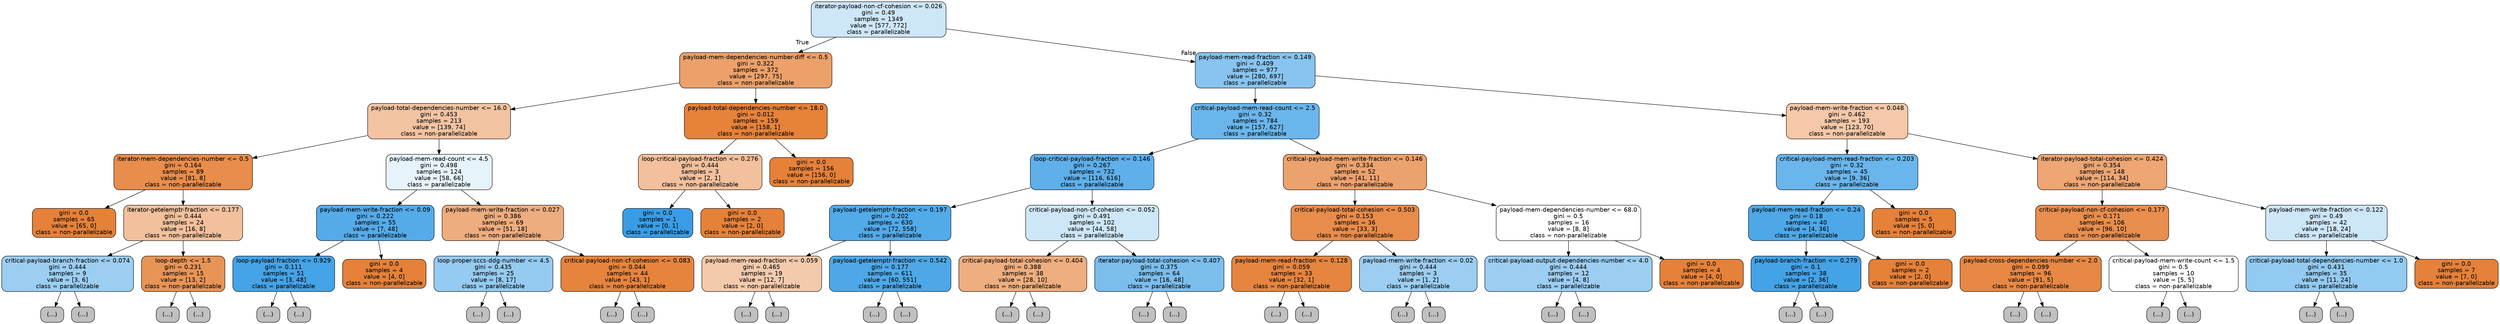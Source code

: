 digraph Tree {
node [shape=box, style="filled, rounded", color="black", fontname=helvetica] ;
edge [fontname=helvetica] ;
0 [label="iterator-payload-non-cf-cohesion <= 0.026\ngini = 0.49\nsamples = 1349\nvalue = [577, 772]\nclass = parallelizable", fillcolor="#399de540"] ;
1 [label="payload-mem-dependencies-number-diff <= 0.5\ngini = 0.322\nsamples = 372\nvalue = [297, 75]\nclass = non-parallelizable", fillcolor="#e58139bf"] ;
0 -> 1 [labeldistance=2.5, labelangle=45, headlabel="True"] ;
2 [label="payload-total-dependencies-number <= 16.0\ngini = 0.453\nsamples = 213\nvalue = [139, 74]\nclass = non-parallelizable", fillcolor="#e5813977"] ;
1 -> 2 ;
3 [label="iterator-mem-dependencies-number <= 0.5\ngini = 0.164\nsamples = 89\nvalue = [81, 8]\nclass = non-parallelizable", fillcolor="#e58139e6"] ;
2 -> 3 ;
4 [label="gini = 0.0\nsamples = 65\nvalue = [65, 0]\nclass = non-parallelizable", fillcolor="#e58139ff"] ;
3 -> 4 ;
5 [label="iterator-getelemptr-fraction <= 0.177\ngini = 0.444\nsamples = 24\nvalue = [16, 8]\nclass = non-parallelizable", fillcolor="#e581397f"] ;
3 -> 5 ;
6 [label="critical-payload-branch-fraction <= 0.074\ngini = 0.444\nsamples = 9\nvalue = [3, 6]\nclass = parallelizable", fillcolor="#399de57f"] ;
5 -> 6 ;
7 [label="(...)", fillcolor="#C0C0C0"] ;
6 -> 7 ;
8 [label="(...)", fillcolor="#C0C0C0"] ;
6 -> 8 ;
11 [label="loop-depth <= 1.5\ngini = 0.231\nsamples = 15\nvalue = [13, 2]\nclass = non-parallelizable", fillcolor="#e58139d8"] ;
5 -> 11 ;
12 [label="(...)", fillcolor="#C0C0C0"] ;
11 -> 12 ;
13 [label="(...)", fillcolor="#C0C0C0"] ;
11 -> 13 ;
16 [label="payload-mem-read-count <= 4.5\ngini = 0.498\nsamples = 124\nvalue = [58, 66]\nclass = parallelizable", fillcolor="#399de51f"] ;
2 -> 16 ;
17 [label="payload-mem-write-fraction <= 0.09\ngini = 0.222\nsamples = 55\nvalue = [7, 48]\nclass = parallelizable", fillcolor="#399de5da"] ;
16 -> 17 ;
18 [label="loop-payload-fraction <= 0.929\ngini = 0.111\nsamples = 51\nvalue = [3, 48]\nclass = parallelizable", fillcolor="#399de5ef"] ;
17 -> 18 ;
19 [label="(...)", fillcolor="#C0C0C0"] ;
18 -> 19 ;
24 [label="(...)", fillcolor="#C0C0C0"] ;
18 -> 24 ;
25 [label="gini = 0.0\nsamples = 4\nvalue = [4, 0]\nclass = non-parallelizable", fillcolor="#e58139ff"] ;
17 -> 25 ;
26 [label="payload-mem-write-fraction <= 0.027\ngini = 0.386\nsamples = 69\nvalue = [51, 18]\nclass = non-parallelizable", fillcolor="#e58139a5"] ;
16 -> 26 ;
27 [label="loop-proper-sccs-ddg-number <= 4.5\ngini = 0.435\nsamples = 25\nvalue = [8, 17]\nclass = parallelizable", fillcolor="#399de587"] ;
26 -> 27 ;
28 [label="(...)", fillcolor="#C0C0C0"] ;
27 -> 28 ;
29 [label="(...)", fillcolor="#C0C0C0"] ;
27 -> 29 ;
32 [label="critical-payload-non-cf-cohesion <= 0.083\ngini = 0.044\nsamples = 44\nvalue = [43, 1]\nclass = non-parallelizable", fillcolor="#e58139f9"] ;
26 -> 32 ;
33 [label="(...)", fillcolor="#C0C0C0"] ;
32 -> 33 ;
34 [label="(...)", fillcolor="#C0C0C0"] ;
32 -> 34 ;
35 [label="payload-total-dependencies-number <= 18.0\ngini = 0.012\nsamples = 159\nvalue = [158, 1]\nclass = non-parallelizable", fillcolor="#e58139fd"] ;
1 -> 35 ;
36 [label="loop-critical-payload-fraction <= 0.276\ngini = 0.444\nsamples = 3\nvalue = [2, 1]\nclass = non-parallelizable", fillcolor="#e581397f"] ;
35 -> 36 ;
37 [label="gini = 0.0\nsamples = 1\nvalue = [0, 1]\nclass = parallelizable", fillcolor="#399de5ff"] ;
36 -> 37 ;
38 [label="gini = 0.0\nsamples = 2\nvalue = [2, 0]\nclass = non-parallelizable", fillcolor="#e58139ff"] ;
36 -> 38 ;
39 [label="gini = 0.0\nsamples = 156\nvalue = [156, 0]\nclass = non-parallelizable", fillcolor="#e58139ff"] ;
35 -> 39 ;
40 [label="payload-mem-read-fraction <= 0.149\ngini = 0.409\nsamples = 977\nvalue = [280, 697]\nclass = parallelizable", fillcolor="#399de599"] ;
0 -> 40 [labeldistance=2.5, labelangle=-45, headlabel="False"] ;
41 [label="critical-payload-mem-read-count <= 2.5\ngini = 0.32\nsamples = 784\nvalue = [157, 627]\nclass = parallelizable", fillcolor="#399de5bf"] ;
40 -> 41 ;
42 [label="loop-critical-payload-fraction <= 0.146\ngini = 0.267\nsamples = 732\nvalue = [116, 616]\nclass = parallelizable", fillcolor="#399de5cf"] ;
41 -> 42 ;
43 [label="payload-getelemptr-fraction <= 0.197\ngini = 0.202\nsamples = 630\nvalue = [72, 558]\nclass = parallelizable", fillcolor="#399de5de"] ;
42 -> 43 ;
44 [label="payload-mem-read-fraction <= 0.059\ngini = 0.465\nsamples = 19\nvalue = [12, 7]\nclass = non-parallelizable", fillcolor="#e581396a"] ;
43 -> 44 ;
45 [label="(...)", fillcolor="#C0C0C0"] ;
44 -> 45 ;
46 [label="(...)", fillcolor="#C0C0C0"] ;
44 -> 46 ;
49 [label="payload-getelemptr-fraction <= 0.542\ngini = 0.177\nsamples = 611\nvalue = [60, 551]\nclass = parallelizable", fillcolor="#399de5e3"] ;
43 -> 49 ;
50 [label="(...)", fillcolor="#C0C0C0"] ;
49 -> 50 ;
139 [label="(...)", fillcolor="#C0C0C0"] ;
49 -> 139 ;
140 [label="critical-payload-non-cf-cohesion <= 0.052\ngini = 0.491\nsamples = 102\nvalue = [44, 58]\nclass = parallelizable", fillcolor="#399de53e"] ;
42 -> 140 ;
141 [label="critical-payload-total-cohesion <= 0.404\ngini = 0.388\nsamples = 38\nvalue = [28, 10]\nclass = non-parallelizable", fillcolor="#e58139a4"] ;
140 -> 141 ;
142 [label="(...)", fillcolor="#C0C0C0"] ;
141 -> 142 ;
145 [label="(...)", fillcolor="#C0C0C0"] ;
141 -> 145 ;
150 [label="iterator-payload-total-cohesion <= 0.407\ngini = 0.375\nsamples = 64\nvalue = [16, 48]\nclass = parallelizable", fillcolor="#399de5aa"] ;
140 -> 150 ;
151 [label="(...)", fillcolor="#C0C0C0"] ;
150 -> 151 ;
164 [label="(...)", fillcolor="#C0C0C0"] ;
150 -> 164 ;
171 [label="critical-payload-mem-write-fraction <= 0.146\ngini = 0.334\nsamples = 52\nvalue = [41, 11]\nclass = non-parallelizable", fillcolor="#e58139bb"] ;
41 -> 171 ;
172 [label="critical-payload-total-cohesion <= 0.503\ngini = 0.153\nsamples = 36\nvalue = [33, 3]\nclass = non-parallelizable", fillcolor="#e58139e8"] ;
171 -> 172 ;
173 [label="payload-mem-read-fraction <= 0.128\ngini = 0.059\nsamples = 33\nvalue = [32, 1]\nclass = non-parallelizable", fillcolor="#e58139f7"] ;
172 -> 173 ;
174 [label="(...)", fillcolor="#C0C0C0"] ;
173 -> 174 ;
175 [label="(...)", fillcolor="#C0C0C0"] ;
173 -> 175 ;
178 [label="payload-mem-write-fraction <= 0.02\ngini = 0.444\nsamples = 3\nvalue = [1, 2]\nclass = parallelizable", fillcolor="#399de57f"] ;
172 -> 178 ;
179 [label="(...)", fillcolor="#C0C0C0"] ;
178 -> 179 ;
180 [label="(...)", fillcolor="#C0C0C0"] ;
178 -> 180 ;
181 [label="payload-mem-dependencies-number <= 68.0\ngini = 0.5\nsamples = 16\nvalue = [8, 8]\nclass = non-parallelizable", fillcolor="#e5813900"] ;
171 -> 181 ;
182 [label="critical-payload-output-dependencies-number <= 4.0\ngini = 0.444\nsamples = 12\nvalue = [4, 8]\nclass = parallelizable", fillcolor="#399de57f"] ;
181 -> 182 ;
183 [label="(...)", fillcolor="#C0C0C0"] ;
182 -> 183 ;
186 [label="(...)", fillcolor="#C0C0C0"] ;
182 -> 186 ;
187 [label="gini = 0.0\nsamples = 4\nvalue = [4, 0]\nclass = non-parallelizable", fillcolor="#e58139ff"] ;
181 -> 187 ;
188 [label="payload-mem-write-fraction <= 0.048\ngini = 0.462\nsamples = 193\nvalue = [123, 70]\nclass = non-parallelizable", fillcolor="#e581396e"] ;
40 -> 188 ;
189 [label="critical-payload-mem-read-fraction <= 0.203\ngini = 0.32\nsamples = 45\nvalue = [9, 36]\nclass = parallelizable", fillcolor="#399de5bf"] ;
188 -> 189 ;
190 [label="payload-mem-read-fraction <= 0.24\ngini = 0.18\nsamples = 40\nvalue = [4, 36]\nclass = parallelizable", fillcolor="#399de5e3"] ;
189 -> 190 ;
191 [label="payload-branch-fraction <= 0.279\ngini = 0.1\nsamples = 38\nvalue = [2, 36]\nclass = parallelizable", fillcolor="#399de5f1"] ;
190 -> 191 ;
192 [label="(...)", fillcolor="#C0C0C0"] ;
191 -> 192 ;
197 [label="(...)", fillcolor="#C0C0C0"] ;
191 -> 197 ;
200 [label="gini = 0.0\nsamples = 2\nvalue = [2, 0]\nclass = non-parallelizable", fillcolor="#e58139ff"] ;
190 -> 200 ;
201 [label="gini = 0.0\nsamples = 5\nvalue = [5, 0]\nclass = non-parallelizable", fillcolor="#e58139ff"] ;
189 -> 201 ;
202 [label="iterator-payload-total-cohesion <= 0.424\ngini = 0.354\nsamples = 148\nvalue = [114, 34]\nclass = non-parallelizable", fillcolor="#e58139b3"] ;
188 -> 202 ;
203 [label="critical-payload-non-cf-cohesion <= 0.177\ngini = 0.171\nsamples = 106\nvalue = [96, 10]\nclass = non-parallelizable", fillcolor="#e58139e4"] ;
202 -> 203 ;
204 [label="payload-cross-dependencies-number <= 2.0\ngini = 0.099\nsamples = 96\nvalue = [91, 5]\nclass = non-parallelizable", fillcolor="#e58139f1"] ;
203 -> 204 ;
205 [label="(...)", fillcolor="#C0C0C0"] ;
204 -> 205 ;
218 [label="(...)", fillcolor="#C0C0C0"] ;
204 -> 218 ;
221 [label="critical-payload-mem-write-count <= 1.5\ngini = 0.5\nsamples = 10\nvalue = [5, 5]\nclass = non-parallelizable", fillcolor="#e5813900"] ;
203 -> 221 ;
222 [label="(...)", fillcolor="#C0C0C0"] ;
221 -> 222 ;
223 [label="(...)", fillcolor="#C0C0C0"] ;
221 -> 223 ;
224 [label="payload-mem-write-fraction <= 0.122\ngini = 0.49\nsamples = 42\nvalue = [18, 24]\nclass = parallelizable", fillcolor="#399de540"] ;
202 -> 224 ;
225 [label="critical-payload-total-dependencies-number <= 1.0\ngini = 0.431\nsamples = 35\nvalue = [11, 24]\nclass = parallelizable", fillcolor="#399de58a"] ;
224 -> 225 ;
226 [label="(...)", fillcolor="#C0C0C0"] ;
225 -> 226 ;
233 [label="(...)", fillcolor="#C0C0C0"] ;
225 -> 233 ;
238 [label="gini = 0.0\nsamples = 7\nvalue = [7, 0]\nclass = non-parallelizable", fillcolor="#e58139ff"] ;
224 -> 238 ;
}